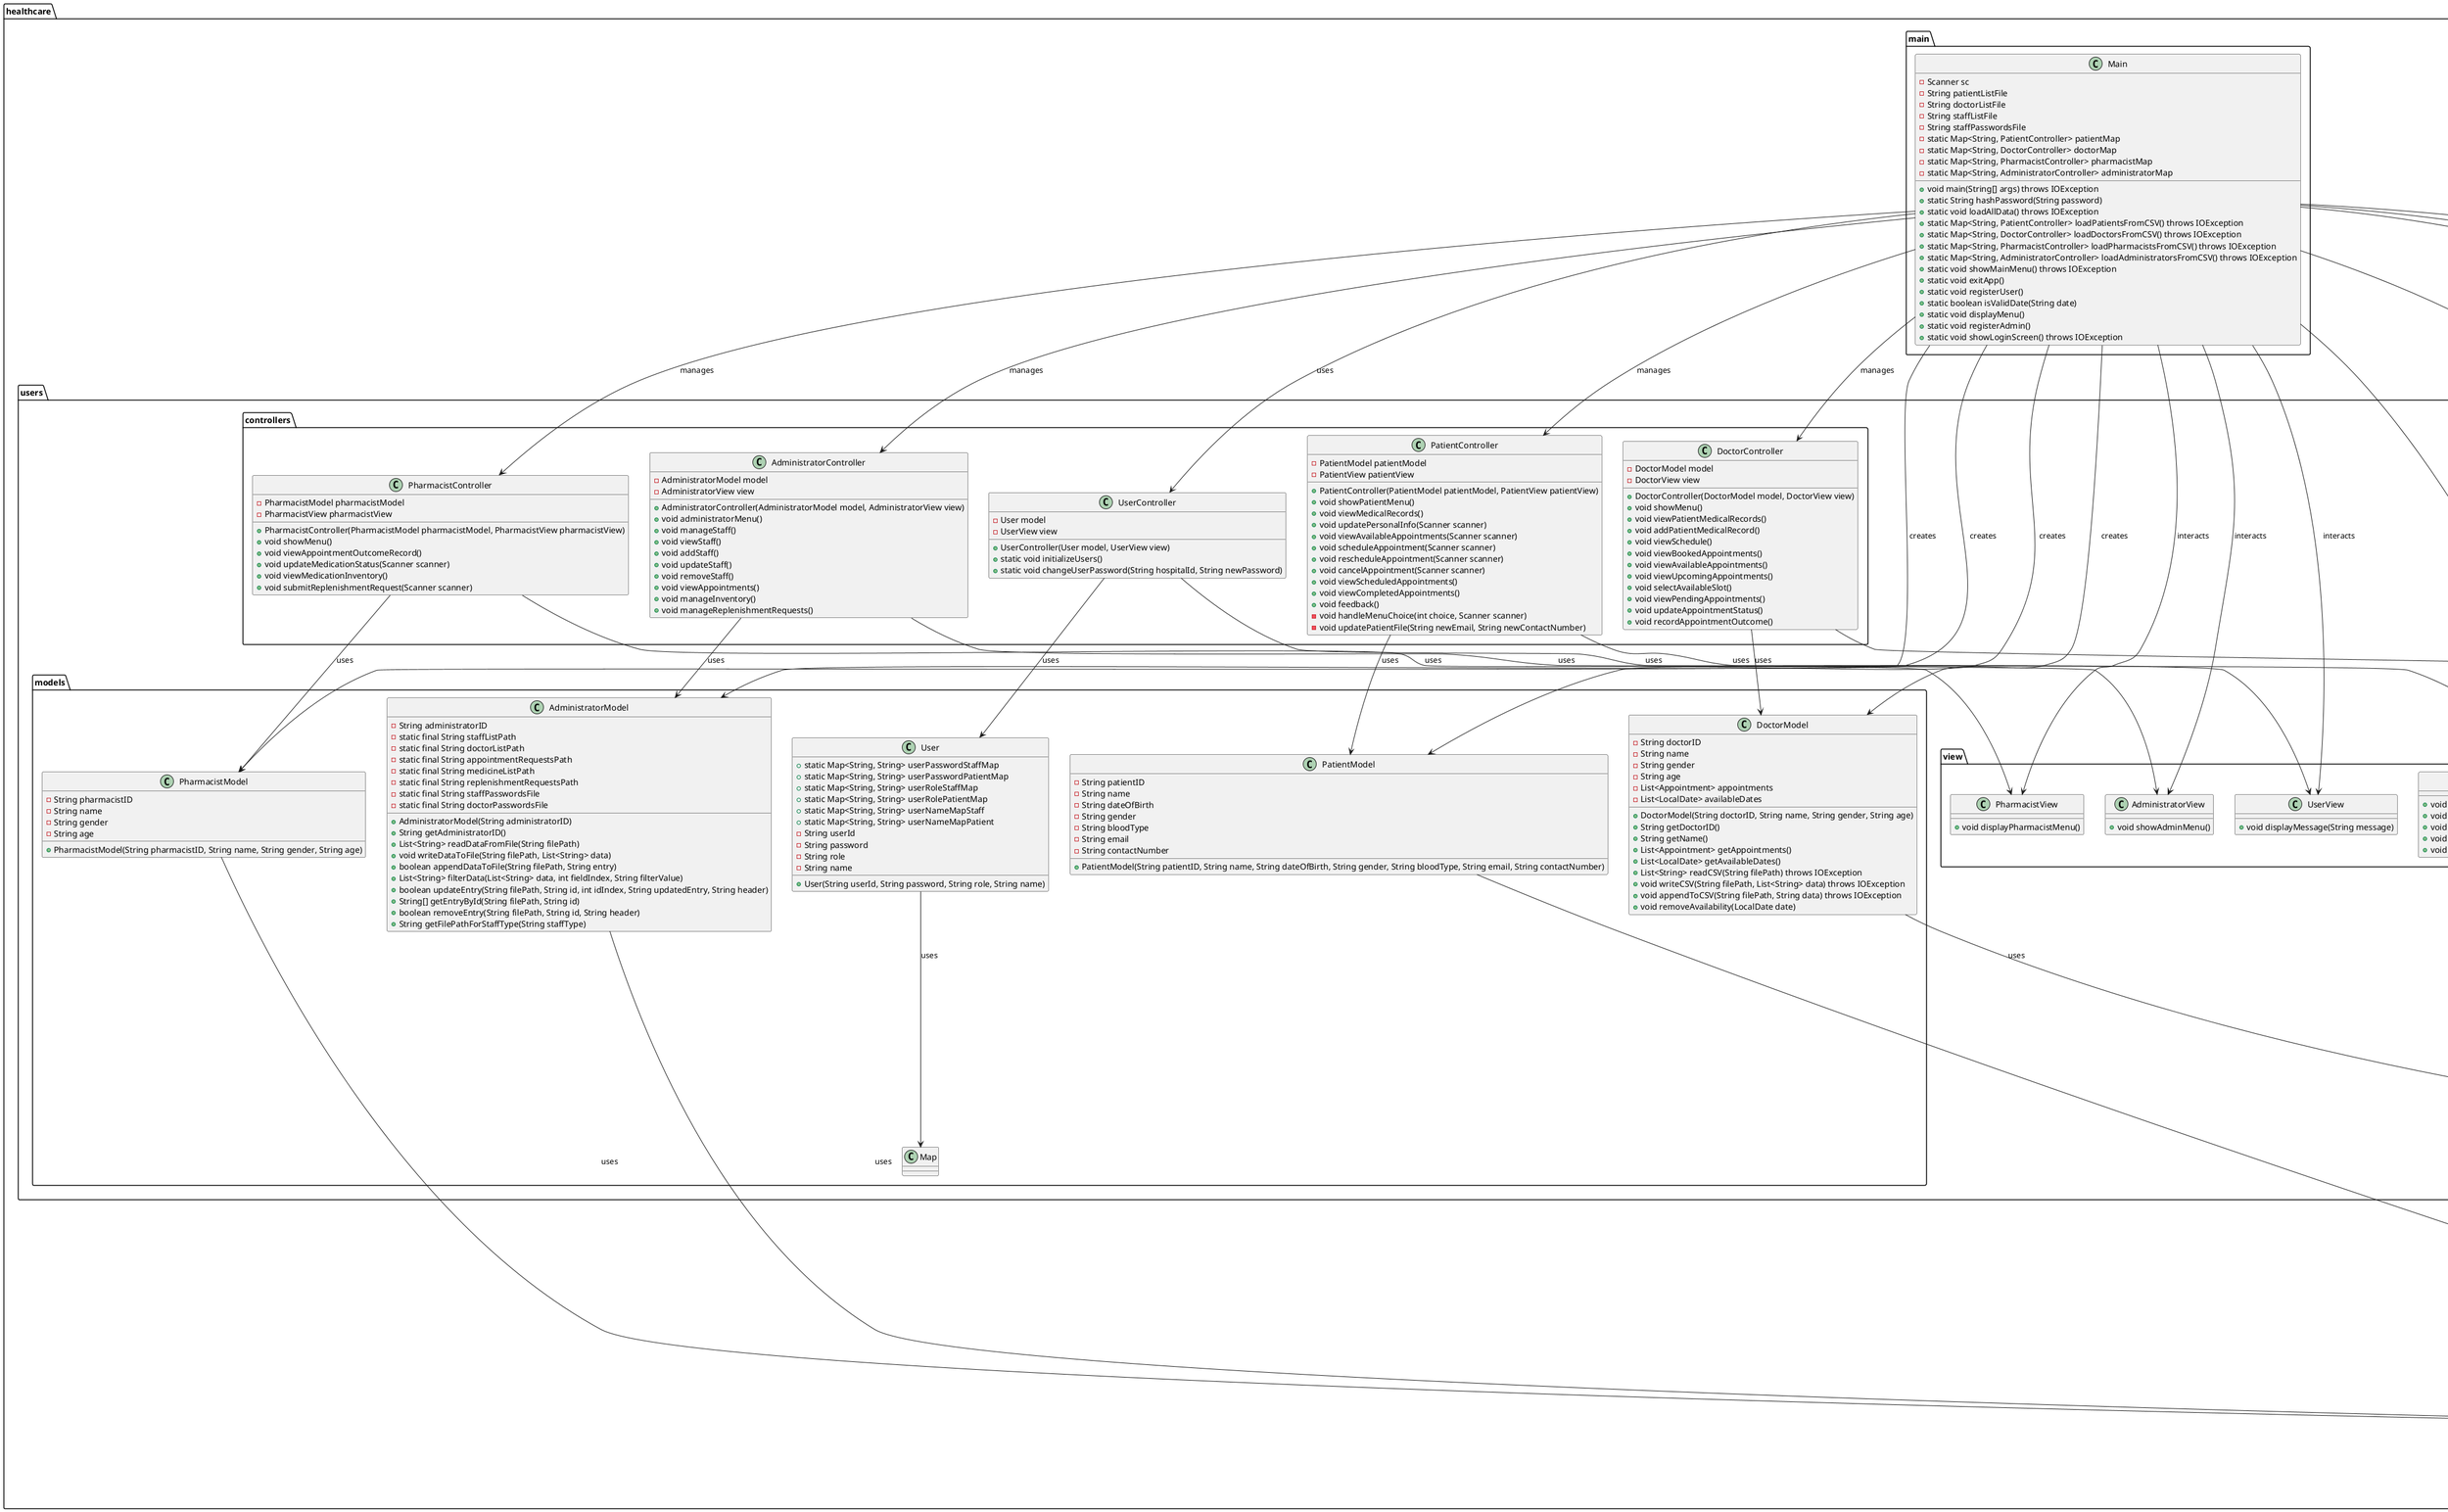 @startuml
' Main package
package healthcare.main {
    package healthcare.main {
    class Main {
        + void main(String[] args) throws IOException
        - Scanner sc
        - String patientListFile
        - String doctorListFile
        - String staffListFile
        - String staffPasswordsFile
        - static Map<String, PatientController> patientMap
        - static Map<String, DoctorController> doctorMap
        - static Map<String, PharmacistController> pharmacistMap
        - static Map<String, AdministratorController> administratorMap
        + static String hashPassword(String password)
        + static void loadAllData() throws IOException
        + static Map<String, PatientController> loadPatientsFromCSV() throws IOException
        + static Map<String, DoctorController> loadDoctorsFromCSV() throws IOException
        + static Map<String, PharmacistController> loadPharmacistsFromCSV() throws IOException
        + static Map<String, AdministratorController> loadAdministratorsFromCSV() throws IOException
        + static void showMainMenu() throws IOException
        + static void exitApp()
        + static void registerUser()
        + static boolean isValidDate(String date)
        + static void displayMenu()
        + static void registerAdmin()
        + static void showLoginScreen() throws IOException
    }
}

Main --> healthcare.users.controllers.UserController : uses
Main --> healthcare.users.controllers.PatientController : manages
Main --> healthcare.users.controllers.DoctorController : manages
Main --> healthcare.users.controllers.PharmacistController : manages
Main --> healthcare.users.controllers.AdministratorController : manages

Main --> healthcare.users.models.PatientModel : creates
Main --> healthcare.users.models.DoctorModel : creates
Main --> healthcare.users.models.PharmacistModel : creates
Main --> healthcare.users.models.AdministratorModel : creates

Main --> healthcare.users.view.UserView : interacts
Main --> healthcare.users.view.PatientView : interacts
Main --> healthcare.users.view.DoctorView : interacts
Main --> healthcare.users.view.PharmacistView : interacts
Main --> healthcare.users.view.AdministratorView : interacts

Main --> healthcare.records.Appointment : references
Main --> healthcare.records.MedicalRecord : references
Main --> healthcare.records.Feedback : references
}

' Records package
package healthcare.records {
    class Appointment {
        - LocalDate appointmentDate
        - TreatmentTypes treatment
        - String appointmentID
        - String doctorID
        - String patientID
        - List<Medication> prescribedMedication
        - String consultationNotes
        - AppointmentStatus appointmentStatus
        - ServiceTypes serviceType
        + Appointment(Date appointmentDate, TreatmentTypes type, String patientID, String doctorID)
        + String toCSV()
        + String getPatientID()
        + String getAppointmentID()
        + String getDoctorID()
        + AppointmentStatus getAppointmentStatus()
        + LocalDate getAppointmentDate()
        + TreatmentTypes getTreatmentType()
        + List<Medication> getPrescribedMedications()
        + String getConsultationNotes()
        + ServiceTypes getServiceType()
        + void setServiceTypes(ServiceTypes serviceType)
        + String printAppointments()
        + void setStatus(AppointmentStatus appointmentStatus)
        + void setConsultationNotes(String notes)
        + void addMedication(String medName)
        + void setAppointmentStatus(AppointmentStatus status)
        + String toString()
    }

    class Medication {
        - String medicationName
        - AppointmentStatus medicationStatus
        + Medication(String name)
        + String getMedicationName()
        + AppointmentStatus getMedicationStatus()
        + void updateMedicationStatus(AppointmentStatus status)
        + String toString()
    }

    enum AppointmentStatus {
        PENDING
        APPROVED
        REJECTED
        COMPLETED
    }

    enum TreatmentTypes {
        DENTAL
        MEDICAL
        SURGICAL
        CONSULTATION
    }

    enum ServiceTypes {
        CONSULTATION
        XRAY
        BLOOD_TEST
        SURGERY
        OTHERS
    }

    class MedicalRecord {
        - String diagnosis
        - String treatment
        - String appointmentOutcome
        - static final String RECORD_FILE
        + MedicalRecord(String diagnosis, String treatment, String appointmentOutcome)
        + String getDiagnosis()
        + String getTreatment()
        + String getAppointmentOutcome()
        + void saveRecordToCSV(int patientID)
        + static List<MedicalRecord> loadRecordsByPatientID(int patientID)
        + String toString()
    }

    class Feedback {
        - String patientName
        - String feedbackMessage
        - int rating
        + Feedback(String patientName, String feedbackMessage, int rating)
        + void writeFeedbackToCSV()
        + static void collectFeedback(Scanner scanner)
    }
    
    Appointment "1" --> "*" Medication
    MedicalRecord --> BufferedWriter : uses
    MedicalRecord --> FileWriter : uses
    MedicalRecord --> BufferedReader : uses
    MedicalRecord --> FileReader : uses
    MedicalRecord --> List : uses
    MedicalRecord --> ArrayList : uses
    Feedback --> Scanner : uses
    Feedback --> PrintWriter : uses
    Feedback --> FileWriter : uses
}

' Models package
package healthcare.users.models {
    class AdministratorModel {
        - String administratorID
        - static final String staffListPath
        - static final String doctorListPath
        - static final String appointmentRequestsPath
        - static final String medicineListPath
        - static final String replenishmentRequestsPath
        - static final String staffPasswordsFile
        - static final String doctorPasswordsFile
        + AdministratorModel(String administratorID)
        + String getAdministratorID()
        + List<String> readDataFromFile(String filePath)
        + void writeDataToFile(String filePath, List<String> data)
        + boolean appendDataToFile(String filePath, String entry)
        + List<String> filterData(List<String> data, int fieldIndex, String filterValue)
        + boolean updateEntry(String filePath, String id, int idIndex, String updatedEntry, String header)
        + String[] getEntryById(String filePath, String id)
        + boolean removeEntry(String filePath, String id, String header)
        + String getFilePathForStaffType(String staffType)
    }

    class DoctorModel {
        - String doctorID
        - String name
        - String gender
        - String age
        - List<Appointment> appointments
        - List<LocalDate> availableDates
        + DoctorModel(String doctorID, String name, String gender, String age)
        + String getDoctorID()
        + String getName()
        + List<Appointment> getAppointments()
        + List<LocalDate> getAvailableDates()
        + List<String> readCSV(String filePath) throws IOException
        + void writeCSV(String filePath, List<String> data) throws IOException
        + void appendToCSV(String filePath, String data) throws IOException
        + void removeAvailability(LocalDate date)
    }

    class PatientModel {
        - String patientID
        - String name
        - String dateOfBirth
        - String gender
        - String bloodType
        - String email
        - String contactNumber
        + PatientModel(String patientID, String name, String dateOfBirth, String gender, String bloodType, String email, String contactNumber)
    }

    class PharmacistModel {
        - String pharmacistID
        - String name
        - String gender
        - String age
        + PharmacistModel(String pharmacistID, String name, String gender, String age)
    }

    class User {
        + static Map<String, String> userPasswordStaffMap
        + static Map<String, String> userPasswordPatientMap
        + static Map<String, String> userRoleStaffMap
        + static Map<String, String> userRolePatientMap
        + static Map<String, String> userNameMapStaff
        + static Map<String, String> userNameMapPatient
        - String userId
        - String password
        - String role
        - String name
        + User(String userId, String password, String role, String name)
    }

    AdministratorModel --> List : uses
    DoctorModel --> Appointment : uses
    PatientModel --> List : uses
    PharmacistModel --> List : uses
    User --> Map : uses
}

' Controllers package
package healthcare.users.controllers {
    class AdministratorController {
        - AdministratorModel model
        - AdministratorView view
        + AdministratorController(AdministratorModel model, AdministratorView view)
        + void administratorMenu()
        + void manageStaff()
        + void viewStaff()
        + void addStaff()
        + void updateStaff()
        + void removeStaff()
        + void viewAppointments()
        + void manageInventory()
        + void manageReplenishmentRequests()
    }

    class DoctorController {
        - DoctorModel model
        - DoctorView view
        + DoctorController(DoctorModel model, DoctorView view)
        + void showMenu()
        + void viewPatientMedicalRecords()
        + void addPatientMedicalRecord()
        + void viewSchedule()
        + void viewBookedAppointments()
        + void viewAvailableAppointments()
        + void viewUpcomingAppointments()
        + void selectAvailableSlot()
        + void viewPendingAppointments()
        + void updateAppointmentStatus()
        + void recordAppointmentOutcome()
    }

    class PatientController {
        - PatientModel patientModel
        - PatientView patientView
        + PatientController(PatientModel patientModel, PatientView patientView)
        + void showPatientMenu()
        + void viewMedicalRecords()
        + void updatePersonalInfo(Scanner scanner)
        + void viewAvailableAppointments(Scanner scanner)
        + void scheduleAppointment(Scanner scanner)
        + void rescheduleAppointment(Scanner scanner)
        + void cancelAppointment(Scanner scanner)
        + void viewScheduledAppointments()
        + void viewCompletedAppointments()
        + void feedback()
        - void handleMenuChoice(int choice, Scanner scanner)
        - void updatePatientFile(String newEmail, String newContactNumber)
    }

    class PharmacistController {
        - PharmacistModel pharmacistModel
        - PharmacistView pharmacistView
        + PharmacistController(PharmacistModel pharmacistModel, PharmacistView pharmacistView)
        + void showMenu()
        + void viewAppointmentOutcomeRecord()
        + void updateMedicationStatus(Scanner scanner)
        + void viewMedicationInventory()
        + void submitReplenishmentRequest(Scanner scanner)
    }

    class UserController {
        - User model
        - UserView view
        + UserController(User model, UserView view)
        + static void initializeUsers()
        + static void changeUserPassword(String hospitalId, String newPassword)
    }

    AdministratorController --> AdministratorModel : uses
    DoctorController --> DoctorModel : uses
    PatientController --> PatientModel : uses
    PharmacistController --> PharmacistModel : uses
    UserController --> User : uses
}

' Views package
package healthcare.users.view {
    class AdministratorView {
        + void showAdminMenu()
    }

    class DoctorView {
        + void showDoctorMenu()
        + void displayMessage(String message)
        + void displayPatientDetails(String[] details)
        + void displayAppointmentDetails(String[] details)
    }

    class PatientView {
        + void displayPatientMenu()
        + void showMedicalRecords(List<MedicalRecord> records)
        + void showScheduledAppointments(List<Appointment> appointments)
        + void showCompletedAppointments(List<Appointment> appointments)
        + void showAvailableAppointments(Map<LocalDate, List<LocalTime>> availableAppointments)
    }

    class PharmacistView {
        + void displayPharmacistMenu()
    }

    class UserView {
        + void displayMessage(String message)
    }

    AdministratorController --> AdministratorView : uses
    DoctorController --> DoctorView : uses
    PatientController --> PatientView : uses
    PharmacistController --> PharmacistView : uses
    UserController --> UserView : uses
}

@enduml
